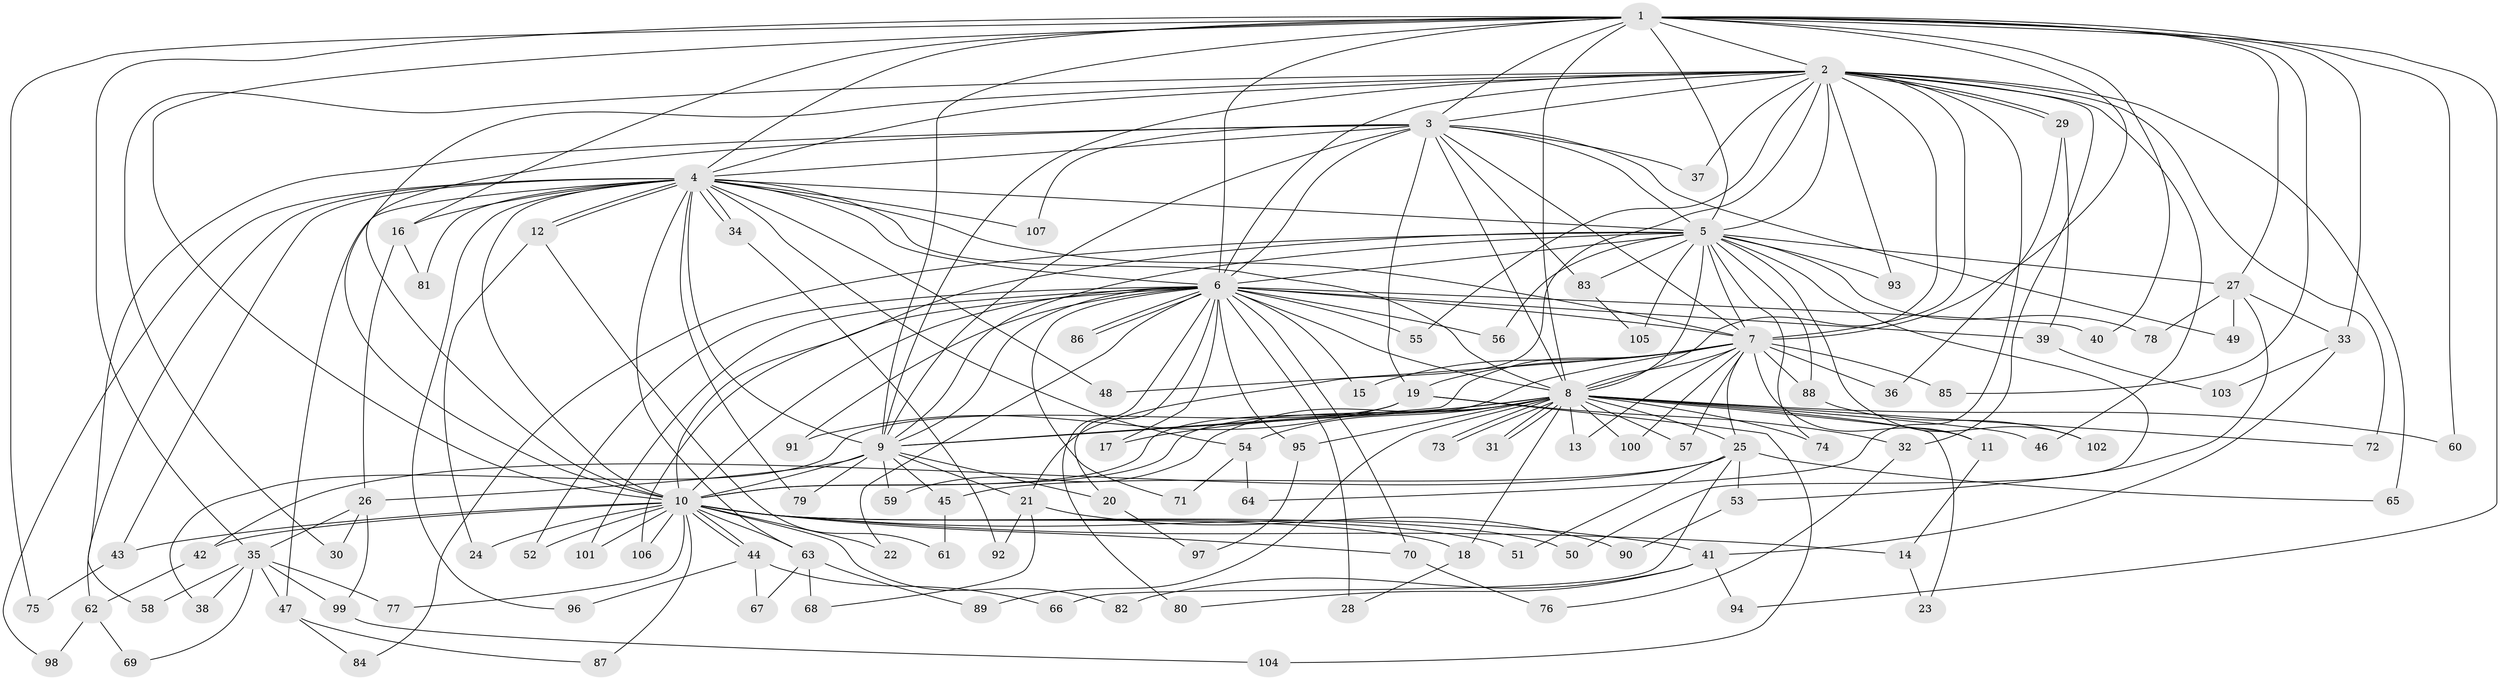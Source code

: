 // coarse degree distribution, {17: 0.024096385542168676, 18: 0.012048192771084338, 13: 0.012048192771084338, 22: 0.012048192771084338, 33: 0.012048192771084338, 31: 0.012048192771084338, 16: 0.012048192771084338, 27: 0.012048192771084338, 4: 0.060240963855421686, 2: 0.5783132530120482, 7: 0.024096385542168676, 3: 0.14457831325301204, 5: 0.04819277108433735, 10: 0.012048192771084338, 1: 0.024096385542168676}
// Generated by graph-tools (version 1.1) at 2025/23/03/03/25 07:23:38]
// undirected, 107 vertices, 239 edges
graph export_dot {
graph [start="1"]
  node [color=gray90,style=filled];
  1;
  2;
  3;
  4;
  5;
  6;
  7;
  8;
  9;
  10;
  11;
  12;
  13;
  14;
  15;
  16;
  17;
  18;
  19;
  20;
  21;
  22;
  23;
  24;
  25;
  26;
  27;
  28;
  29;
  30;
  31;
  32;
  33;
  34;
  35;
  36;
  37;
  38;
  39;
  40;
  41;
  42;
  43;
  44;
  45;
  46;
  47;
  48;
  49;
  50;
  51;
  52;
  53;
  54;
  55;
  56;
  57;
  58;
  59;
  60;
  61;
  62;
  63;
  64;
  65;
  66;
  67;
  68;
  69;
  70;
  71;
  72;
  73;
  74;
  75;
  76;
  77;
  78;
  79;
  80;
  81;
  82;
  83;
  84;
  85;
  86;
  87;
  88;
  89;
  90;
  91;
  92;
  93;
  94;
  95;
  96;
  97;
  98;
  99;
  100;
  101;
  102;
  103;
  104;
  105;
  106;
  107;
  1 -- 2;
  1 -- 3;
  1 -- 4;
  1 -- 5;
  1 -- 6;
  1 -- 7;
  1 -- 8;
  1 -- 9;
  1 -- 10;
  1 -- 16;
  1 -- 27;
  1 -- 33;
  1 -- 35;
  1 -- 40;
  1 -- 60;
  1 -- 75;
  1 -- 85;
  1 -- 94;
  2 -- 3;
  2 -- 4;
  2 -- 5;
  2 -- 6;
  2 -- 7;
  2 -- 8;
  2 -- 9;
  2 -- 10;
  2 -- 21;
  2 -- 29;
  2 -- 29;
  2 -- 30;
  2 -- 32;
  2 -- 37;
  2 -- 46;
  2 -- 55;
  2 -- 64;
  2 -- 65;
  2 -- 72;
  2 -- 93;
  3 -- 4;
  3 -- 5;
  3 -- 6;
  3 -- 7;
  3 -- 8;
  3 -- 9;
  3 -- 10;
  3 -- 19;
  3 -- 37;
  3 -- 49;
  3 -- 58;
  3 -- 83;
  3 -- 107;
  4 -- 5;
  4 -- 6;
  4 -- 7;
  4 -- 8;
  4 -- 9;
  4 -- 10;
  4 -- 12;
  4 -- 12;
  4 -- 16;
  4 -- 34;
  4 -- 34;
  4 -- 43;
  4 -- 47;
  4 -- 48;
  4 -- 54;
  4 -- 62;
  4 -- 63;
  4 -- 79;
  4 -- 81;
  4 -- 96;
  4 -- 98;
  4 -- 107;
  5 -- 6;
  5 -- 7;
  5 -- 8;
  5 -- 9;
  5 -- 10;
  5 -- 27;
  5 -- 50;
  5 -- 56;
  5 -- 74;
  5 -- 78;
  5 -- 83;
  5 -- 84;
  5 -- 88;
  5 -- 93;
  5 -- 102;
  5 -- 105;
  6 -- 7;
  6 -- 8;
  6 -- 9;
  6 -- 10;
  6 -- 15;
  6 -- 17;
  6 -- 20;
  6 -- 22;
  6 -- 28;
  6 -- 39;
  6 -- 40;
  6 -- 52;
  6 -- 55;
  6 -- 56;
  6 -- 70;
  6 -- 71;
  6 -- 80;
  6 -- 86;
  6 -- 86;
  6 -- 91;
  6 -- 95;
  6 -- 101;
  6 -- 106;
  7 -- 8;
  7 -- 9;
  7 -- 10;
  7 -- 11;
  7 -- 13;
  7 -- 15;
  7 -- 19;
  7 -- 25;
  7 -- 36;
  7 -- 48;
  7 -- 57;
  7 -- 85;
  7 -- 88;
  7 -- 100;
  8 -- 9;
  8 -- 10;
  8 -- 11;
  8 -- 13;
  8 -- 17;
  8 -- 18;
  8 -- 23;
  8 -- 25;
  8 -- 31;
  8 -- 31;
  8 -- 46;
  8 -- 54;
  8 -- 57;
  8 -- 59;
  8 -- 60;
  8 -- 72;
  8 -- 73;
  8 -- 73;
  8 -- 74;
  8 -- 89;
  8 -- 95;
  8 -- 100;
  9 -- 10;
  9 -- 20;
  9 -- 21;
  9 -- 26;
  9 -- 45;
  9 -- 59;
  9 -- 79;
  10 -- 14;
  10 -- 18;
  10 -- 22;
  10 -- 24;
  10 -- 41;
  10 -- 42;
  10 -- 43;
  10 -- 44;
  10 -- 44;
  10 -- 50;
  10 -- 51;
  10 -- 52;
  10 -- 63;
  10 -- 70;
  10 -- 77;
  10 -- 82;
  10 -- 87;
  10 -- 101;
  10 -- 106;
  11 -- 14;
  12 -- 24;
  12 -- 61;
  14 -- 23;
  16 -- 26;
  16 -- 81;
  18 -- 28;
  19 -- 32;
  19 -- 38;
  19 -- 91;
  19 -- 104;
  20 -- 97;
  21 -- 68;
  21 -- 90;
  21 -- 92;
  25 -- 42;
  25 -- 45;
  25 -- 51;
  25 -- 53;
  25 -- 65;
  25 -- 66;
  26 -- 30;
  26 -- 35;
  26 -- 99;
  27 -- 33;
  27 -- 49;
  27 -- 53;
  27 -- 78;
  29 -- 36;
  29 -- 39;
  32 -- 76;
  33 -- 41;
  33 -- 103;
  34 -- 92;
  35 -- 38;
  35 -- 47;
  35 -- 58;
  35 -- 69;
  35 -- 77;
  35 -- 99;
  39 -- 103;
  41 -- 80;
  41 -- 82;
  41 -- 94;
  42 -- 62;
  43 -- 75;
  44 -- 66;
  44 -- 67;
  44 -- 96;
  45 -- 61;
  47 -- 84;
  47 -- 87;
  53 -- 90;
  54 -- 64;
  54 -- 71;
  62 -- 69;
  62 -- 98;
  63 -- 67;
  63 -- 68;
  63 -- 89;
  70 -- 76;
  83 -- 105;
  88 -- 102;
  95 -- 97;
  99 -- 104;
}
